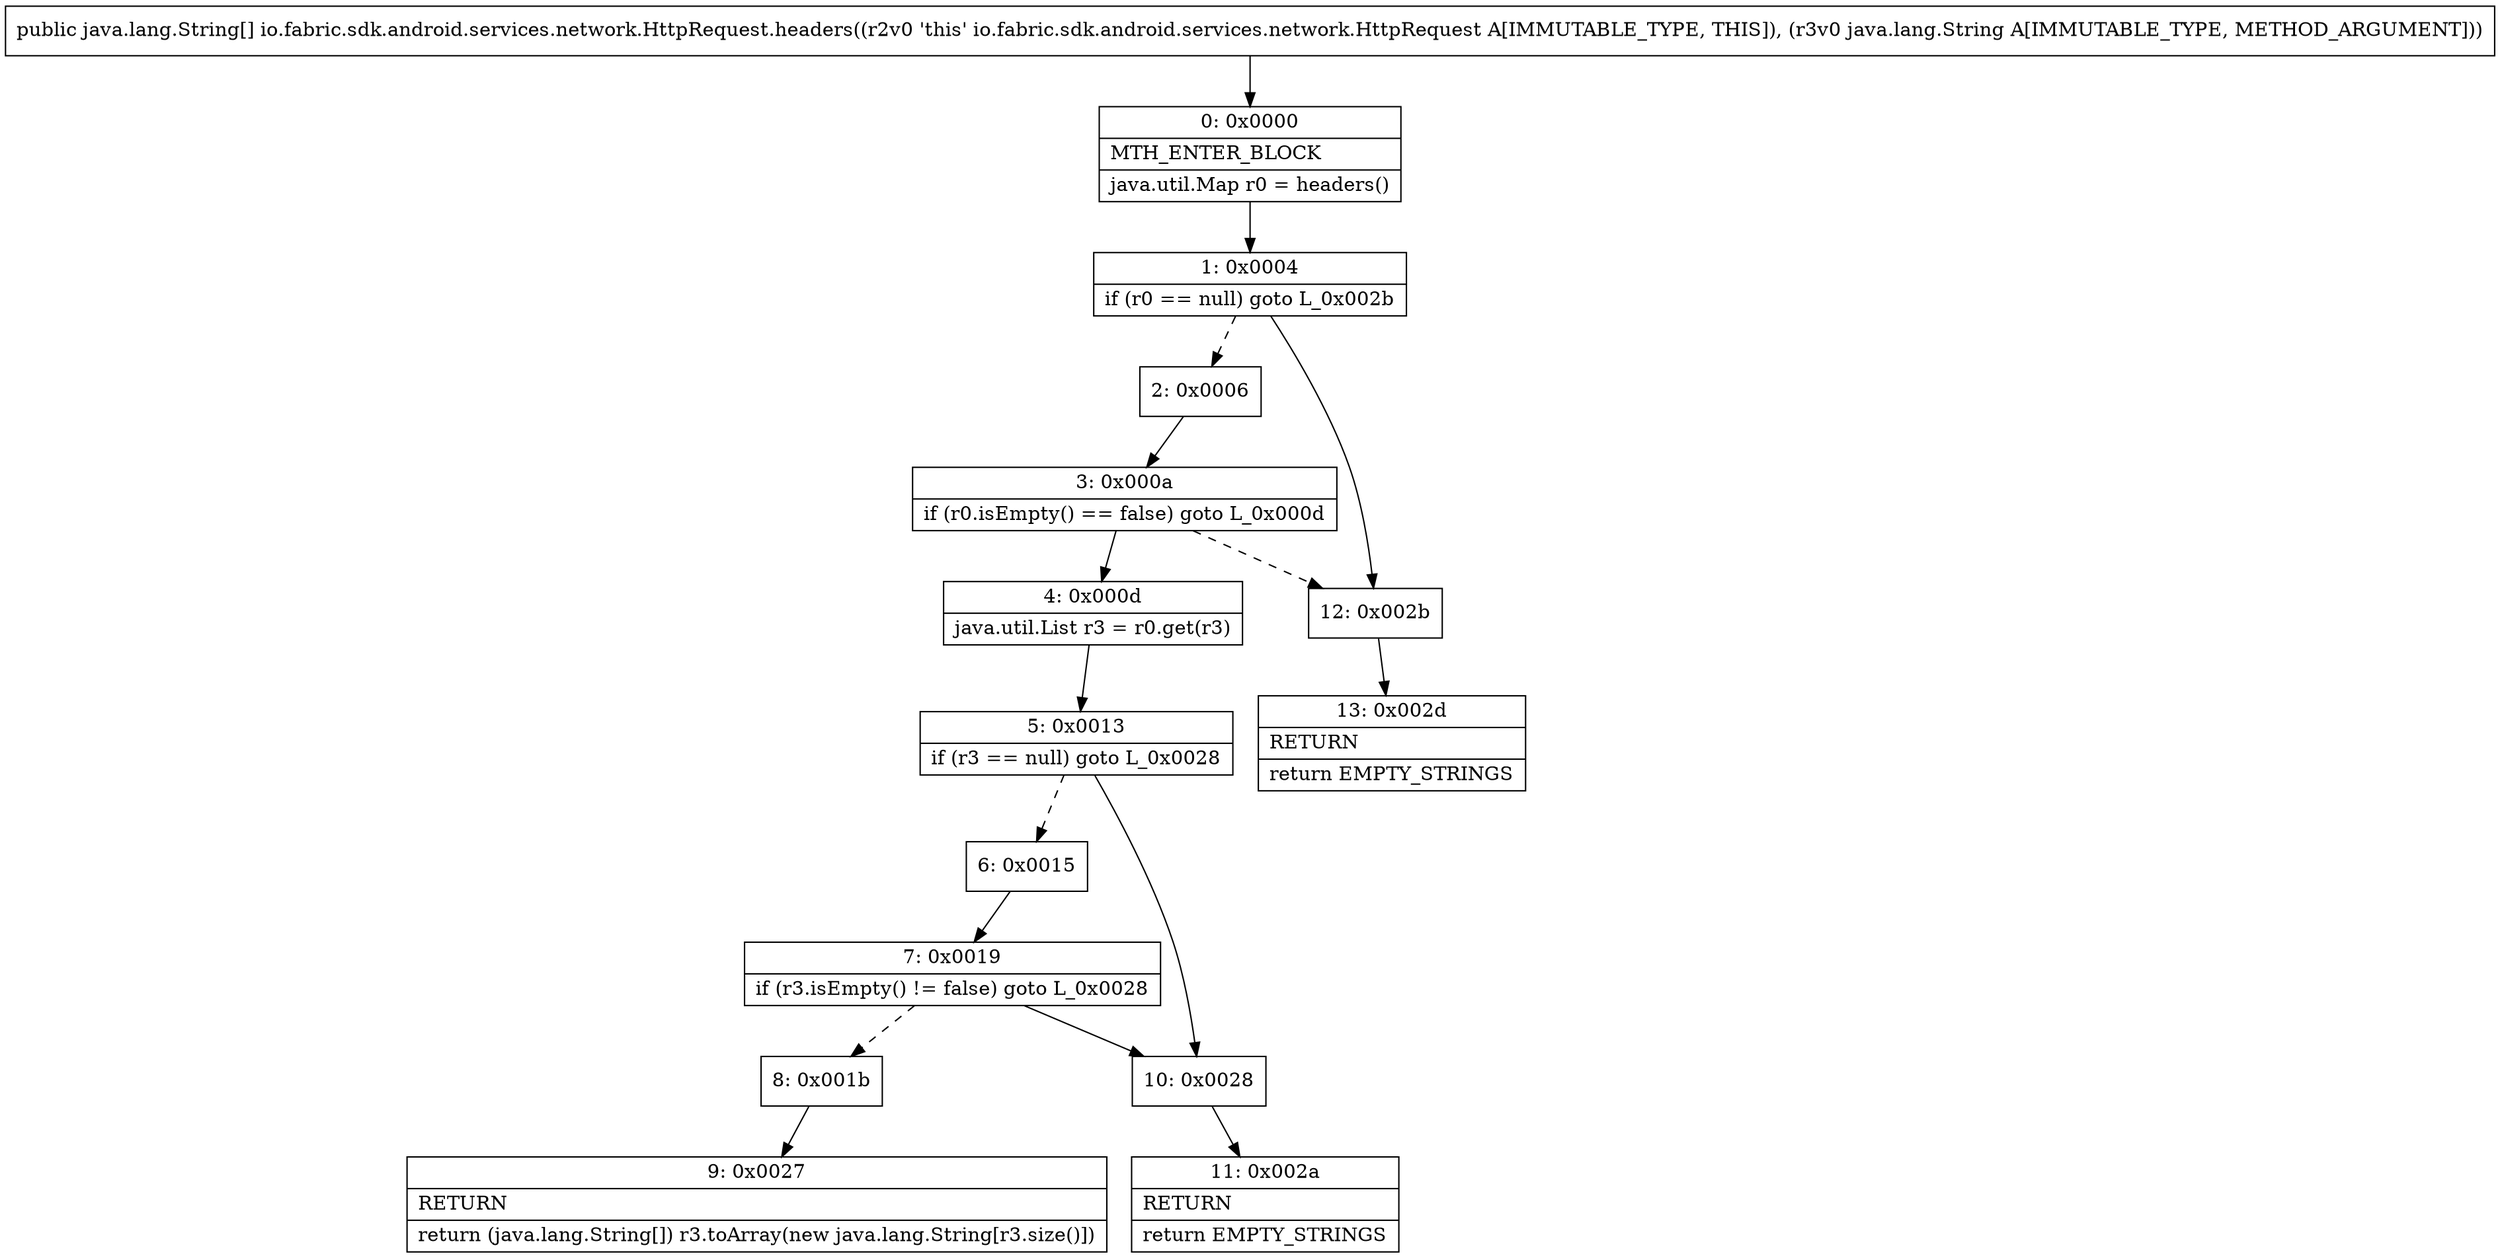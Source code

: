 digraph "CFG forio.fabric.sdk.android.services.network.HttpRequest.headers(Ljava\/lang\/String;)[Ljava\/lang\/String;" {
Node_0 [shape=record,label="{0\:\ 0x0000|MTH_ENTER_BLOCK\l|java.util.Map r0 = headers()\l}"];
Node_1 [shape=record,label="{1\:\ 0x0004|if (r0 == null) goto L_0x002b\l}"];
Node_2 [shape=record,label="{2\:\ 0x0006}"];
Node_3 [shape=record,label="{3\:\ 0x000a|if (r0.isEmpty() == false) goto L_0x000d\l}"];
Node_4 [shape=record,label="{4\:\ 0x000d|java.util.List r3 = r0.get(r3)\l}"];
Node_5 [shape=record,label="{5\:\ 0x0013|if (r3 == null) goto L_0x0028\l}"];
Node_6 [shape=record,label="{6\:\ 0x0015}"];
Node_7 [shape=record,label="{7\:\ 0x0019|if (r3.isEmpty() != false) goto L_0x0028\l}"];
Node_8 [shape=record,label="{8\:\ 0x001b}"];
Node_9 [shape=record,label="{9\:\ 0x0027|RETURN\l|return (java.lang.String[]) r3.toArray(new java.lang.String[r3.size()])\l}"];
Node_10 [shape=record,label="{10\:\ 0x0028}"];
Node_11 [shape=record,label="{11\:\ 0x002a|RETURN\l|return EMPTY_STRINGS\l}"];
Node_12 [shape=record,label="{12\:\ 0x002b}"];
Node_13 [shape=record,label="{13\:\ 0x002d|RETURN\l|return EMPTY_STRINGS\l}"];
MethodNode[shape=record,label="{public java.lang.String[] io.fabric.sdk.android.services.network.HttpRequest.headers((r2v0 'this' io.fabric.sdk.android.services.network.HttpRequest A[IMMUTABLE_TYPE, THIS]), (r3v0 java.lang.String A[IMMUTABLE_TYPE, METHOD_ARGUMENT])) }"];
MethodNode -> Node_0;
Node_0 -> Node_1;
Node_1 -> Node_2[style=dashed];
Node_1 -> Node_12;
Node_2 -> Node_3;
Node_3 -> Node_4;
Node_3 -> Node_12[style=dashed];
Node_4 -> Node_5;
Node_5 -> Node_6[style=dashed];
Node_5 -> Node_10;
Node_6 -> Node_7;
Node_7 -> Node_8[style=dashed];
Node_7 -> Node_10;
Node_8 -> Node_9;
Node_10 -> Node_11;
Node_12 -> Node_13;
}

